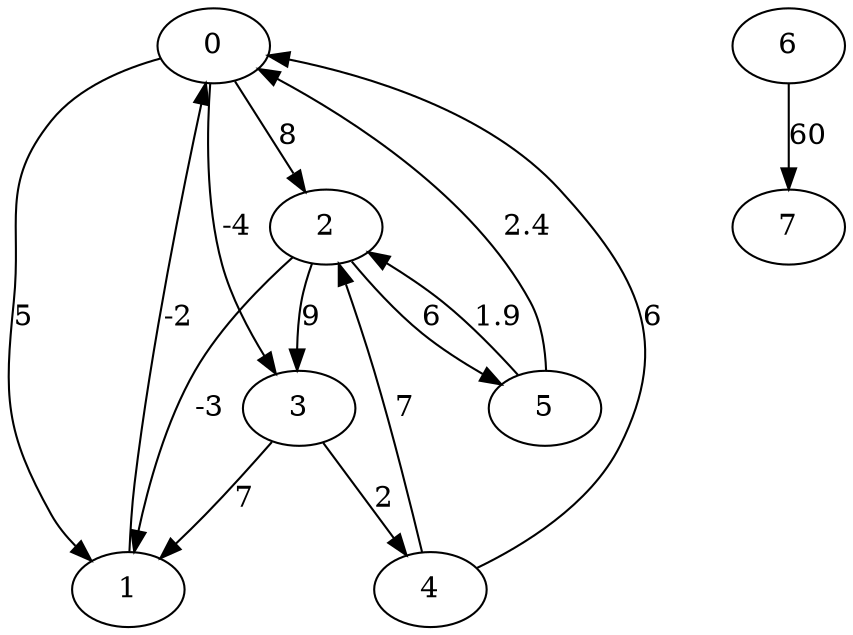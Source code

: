 digraph g {
	0 -> 1 [label=5];
	0 -> 2 [label=8];
	0 -> 3 [label=-4];
	1 -> 0 [label=-2];
	2 -> 1 [label=-3];
	2 -> 3 [label=9];
	2 -> 5 [label=6];
	3 -> 4 [label=2];
	3 -> 1 [label=7];
	4 -> 0 [label=6];
	4 -> 2 [label=7];
	5 -> 0 [label=2.4];
	5 -> 2 [label=1.9];
	6 -> 7 [label=60];
}
